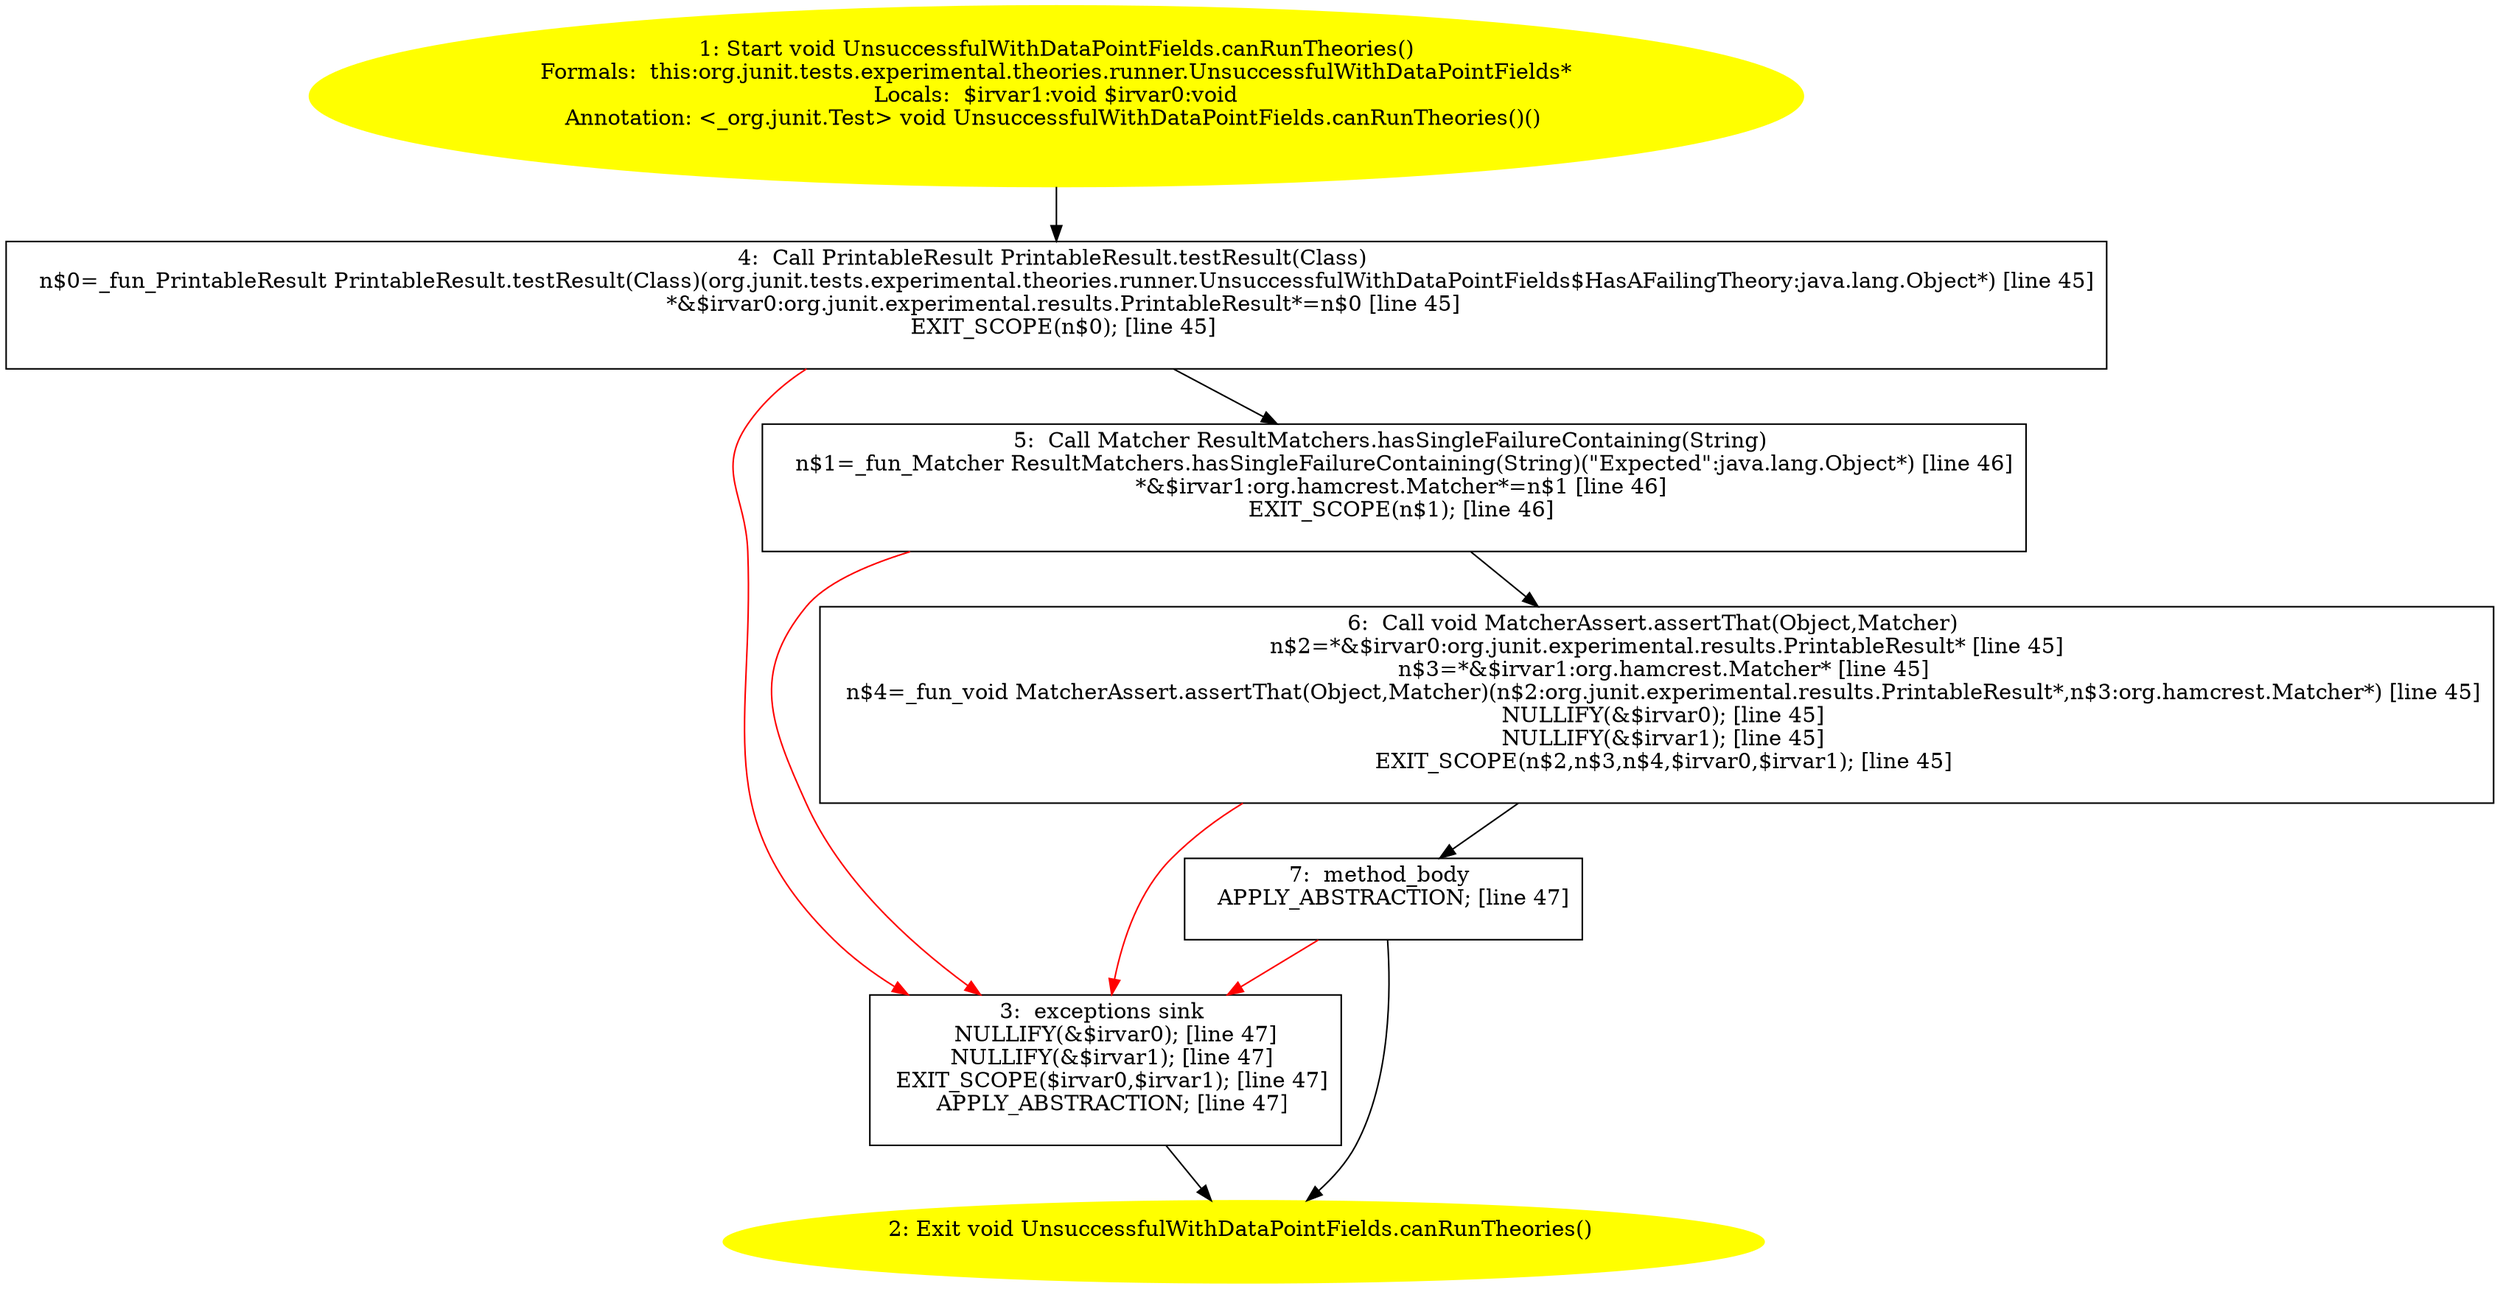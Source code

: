 /* @generated */
digraph cfg {
"org.junit.tests.experimental.theories.runner.UnsuccessfulWithDataPointFields.canRunTheories():void.e7db10f56d1a9ac96d505142a5a3b156_1" [label="1: Start void UnsuccessfulWithDataPointFields.canRunTheories()\nFormals:  this:org.junit.tests.experimental.theories.runner.UnsuccessfulWithDataPointFields*\nLocals:  $irvar1:void $irvar0:void\nAnnotation: <_org.junit.Test> void UnsuccessfulWithDataPointFields.canRunTheories()() \n  " color=yellow style=filled]
	

	 "org.junit.tests.experimental.theories.runner.UnsuccessfulWithDataPointFields.canRunTheories():void.e7db10f56d1a9ac96d505142a5a3b156_1" -> "org.junit.tests.experimental.theories.runner.UnsuccessfulWithDataPointFields.canRunTheories():void.e7db10f56d1a9ac96d505142a5a3b156_4" ;
"org.junit.tests.experimental.theories.runner.UnsuccessfulWithDataPointFields.canRunTheories():void.e7db10f56d1a9ac96d505142a5a3b156_2" [label="2: Exit void UnsuccessfulWithDataPointFields.canRunTheories() \n  " color=yellow style=filled]
	

"org.junit.tests.experimental.theories.runner.UnsuccessfulWithDataPointFields.canRunTheories():void.e7db10f56d1a9ac96d505142a5a3b156_3" [label="3:  exceptions sink \n   NULLIFY(&$irvar0); [line 47]\n  NULLIFY(&$irvar1); [line 47]\n  EXIT_SCOPE($irvar0,$irvar1); [line 47]\n  APPLY_ABSTRACTION; [line 47]\n " shape="box"]
	

	 "org.junit.tests.experimental.theories.runner.UnsuccessfulWithDataPointFields.canRunTheories():void.e7db10f56d1a9ac96d505142a5a3b156_3" -> "org.junit.tests.experimental.theories.runner.UnsuccessfulWithDataPointFields.canRunTheories():void.e7db10f56d1a9ac96d505142a5a3b156_2" ;
"org.junit.tests.experimental.theories.runner.UnsuccessfulWithDataPointFields.canRunTheories():void.e7db10f56d1a9ac96d505142a5a3b156_4" [label="4:  Call PrintableResult PrintableResult.testResult(Class) \n   n$0=_fun_PrintableResult PrintableResult.testResult(Class)(org.junit.tests.experimental.theories.runner.UnsuccessfulWithDataPointFields$HasAFailingTheory:java.lang.Object*) [line 45]\n  *&$irvar0:org.junit.experimental.results.PrintableResult*=n$0 [line 45]\n  EXIT_SCOPE(n$0); [line 45]\n " shape="box"]
	

	 "org.junit.tests.experimental.theories.runner.UnsuccessfulWithDataPointFields.canRunTheories():void.e7db10f56d1a9ac96d505142a5a3b156_4" -> "org.junit.tests.experimental.theories.runner.UnsuccessfulWithDataPointFields.canRunTheories():void.e7db10f56d1a9ac96d505142a5a3b156_5" ;
	 "org.junit.tests.experimental.theories.runner.UnsuccessfulWithDataPointFields.canRunTheories():void.e7db10f56d1a9ac96d505142a5a3b156_4" -> "org.junit.tests.experimental.theories.runner.UnsuccessfulWithDataPointFields.canRunTheories():void.e7db10f56d1a9ac96d505142a5a3b156_3" [color="red" ];
"org.junit.tests.experimental.theories.runner.UnsuccessfulWithDataPointFields.canRunTheories():void.e7db10f56d1a9ac96d505142a5a3b156_5" [label="5:  Call Matcher ResultMatchers.hasSingleFailureContaining(String) \n   n$1=_fun_Matcher ResultMatchers.hasSingleFailureContaining(String)(\"Expected\":java.lang.Object*) [line 46]\n  *&$irvar1:org.hamcrest.Matcher*=n$1 [line 46]\n  EXIT_SCOPE(n$1); [line 46]\n " shape="box"]
	

	 "org.junit.tests.experimental.theories.runner.UnsuccessfulWithDataPointFields.canRunTheories():void.e7db10f56d1a9ac96d505142a5a3b156_5" -> "org.junit.tests.experimental.theories.runner.UnsuccessfulWithDataPointFields.canRunTheories():void.e7db10f56d1a9ac96d505142a5a3b156_6" ;
	 "org.junit.tests.experimental.theories.runner.UnsuccessfulWithDataPointFields.canRunTheories():void.e7db10f56d1a9ac96d505142a5a3b156_5" -> "org.junit.tests.experimental.theories.runner.UnsuccessfulWithDataPointFields.canRunTheories():void.e7db10f56d1a9ac96d505142a5a3b156_3" [color="red" ];
"org.junit.tests.experimental.theories.runner.UnsuccessfulWithDataPointFields.canRunTheories():void.e7db10f56d1a9ac96d505142a5a3b156_6" [label="6:  Call void MatcherAssert.assertThat(Object,Matcher) \n   n$2=*&$irvar0:org.junit.experimental.results.PrintableResult* [line 45]\n  n$3=*&$irvar1:org.hamcrest.Matcher* [line 45]\n  n$4=_fun_void MatcherAssert.assertThat(Object,Matcher)(n$2:org.junit.experimental.results.PrintableResult*,n$3:org.hamcrest.Matcher*) [line 45]\n  NULLIFY(&$irvar0); [line 45]\n  NULLIFY(&$irvar1); [line 45]\n  EXIT_SCOPE(n$2,n$3,n$4,$irvar0,$irvar1); [line 45]\n " shape="box"]
	

	 "org.junit.tests.experimental.theories.runner.UnsuccessfulWithDataPointFields.canRunTheories():void.e7db10f56d1a9ac96d505142a5a3b156_6" -> "org.junit.tests.experimental.theories.runner.UnsuccessfulWithDataPointFields.canRunTheories():void.e7db10f56d1a9ac96d505142a5a3b156_7" ;
	 "org.junit.tests.experimental.theories.runner.UnsuccessfulWithDataPointFields.canRunTheories():void.e7db10f56d1a9ac96d505142a5a3b156_6" -> "org.junit.tests.experimental.theories.runner.UnsuccessfulWithDataPointFields.canRunTheories():void.e7db10f56d1a9ac96d505142a5a3b156_3" [color="red" ];
"org.junit.tests.experimental.theories.runner.UnsuccessfulWithDataPointFields.canRunTheories():void.e7db10f56d1a9ac96d505142a5a3b156_7" [label="7:  method_body \n   APPLY_ABSTRACTION; [line 47]\n " shape="box"]
	

	 "org.junit.tests.experimental.theories.runner.UnsuccessfulWithDataPointFields.canRunTheories():void.e7db10f56d1a9ac96d505142a5a3b156_7" -> "org.junit.tests.experimental.theories.runner.UnsuccessfulWithDataPointFields.canRunTheories():void.e7db10f56d1a9ac96d505142a5a3b156_2" ;
	 "org.junit.tests.experimental.theories.runner.UnsuccessfulWithDataPointFields.canRunTheories():void.e7db10f56d1a9ac96d505142a5a3b156_7" -> "org.junit.tests.experimental.theories.runner.UnsuccessfulWithDataPointFields.canRunTheories():void.e7db10f56d1a9ac96d505142a5a3b156_3" [color="red" ];
}
